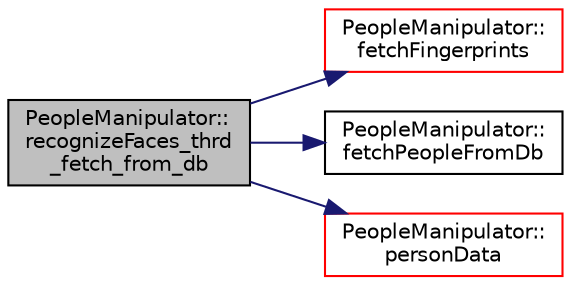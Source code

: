 digraph "PeopleManipulator::recognizeFaces_thrd_fetch_from_db"
{
 // LATEX_PDF_SIZE
  edge [fontname="Helvetica",fontsize="10",labelfontname="Helvetica",labelfontsize="10"];
  node [fontname="Helvetica",fontsize="10",shape=record];
  rankdir="LR";
  Node1 [label="PeopleManipulator::\lrecognizeFaces_thrd\l_fetch_from_db",height=0.2,width=0.4,color="black", fillcolor="grey75", style="filled", fontcolor="black",tooltip=" "];
  Node1 -> Node2 [color="midnightblue",fontsize="10",style="solid",fontname="Helvetica"];
  Node2 [label="PeopleManipulator::\lfetchFingerprints",height=0.2,width=0.4,color="red", fillcolor="white", style="filled",URL="$class_people_manipulator.html#ad60edc5600e54d3f4960441a1d667a9f",tooltip=" "];
  Node1 -> Node4 [color="midnightblue",fontsize="10",style="solid",fontname="Helvetica"];
  Node4 [label="PeopleManipulator::\lfetchPeopleFromDb",height=0.2,width=0.4,color="black", fillcolor="white", style="filled",URL="$class_people_manipulator.html#afb4a27bdc6c2de2f914bb10e97980dd2",tooltip=" "];
  Node1 -> Node5 [color="midnightblue",fontsize="10",style="solid",fontname="Helvetica"];
  Node5 [label="PeopleManipulator::\lpersonData",height=0.2,width=0.4,color="red", fillcolor="white", style="filled",URL="$class_people_manipulator.html#affe184d500175172ab8617f0af75981c",tooltip=" "];
}
